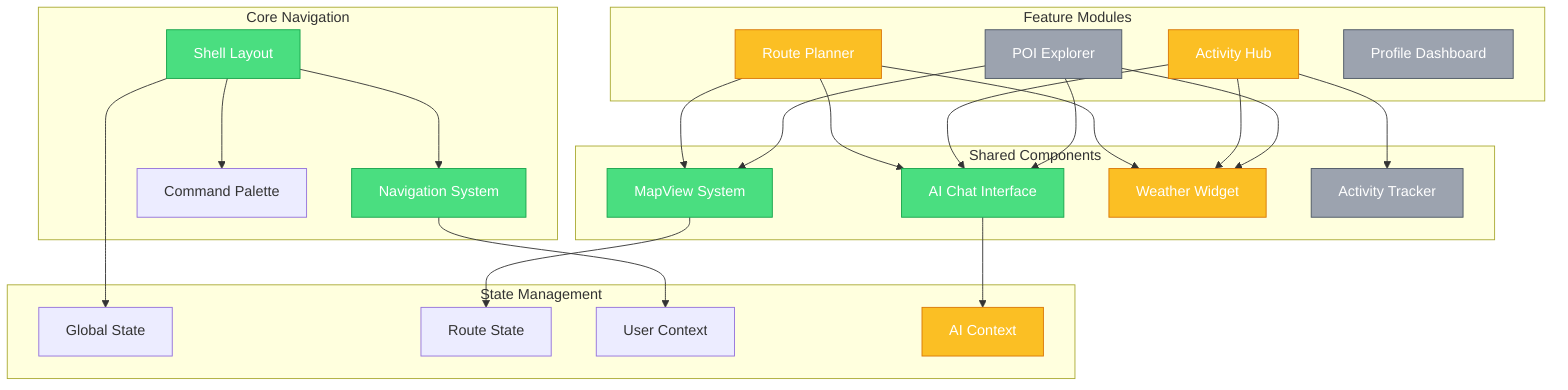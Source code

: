 graph TB
    subgraph Core Navigation
        Shell[Shell Layout]
        Nav[Navigation System]
        Cmd[Command Palette]
    end

    subgraph Feature Modules
        RouteP[Route Planner]
        ActH[Activity Hub]
        POIE[POI Explorer]
        Prof[Profile Dashboard]
    end

    subgraph Shared Components
        Map[MapView System]
        Chat[AI Chat Interface]
        Weather[Weather Widget]
        Activity[Activity Tracker]
    end

    subgraph State Management
        Global[Global State]
        Route[Route State]
        User[User Context]
        AI[AI Context]
    end

    Shell --> Nav
    Shell --> Cmd
    Shell --> Global

    RouteP --> Map
    RouteP --> Weather
    RouteP --> Chat

    ActH --> Activity
    ActH --> Weather
    ActH --> Chat

    POIE --> Map
    POIE --> Weather
    POIE --> Chat

    Map --> Route
    Chat --> AI
    Nav --> User

    classDef complete fill:#4ade80,stroke:#16a34a,color:#fff
    classDef progress fill:#fbbf24,stroke:#d97706,color:#fff
    classDef pending fill:#9ca3af,stroke:#4b5563,color:#fff

    class Shell,Nav,Map,Chat complete
    class RouteP,ActH,Weather,AI progress
    class POIE,Prof,Activity pending